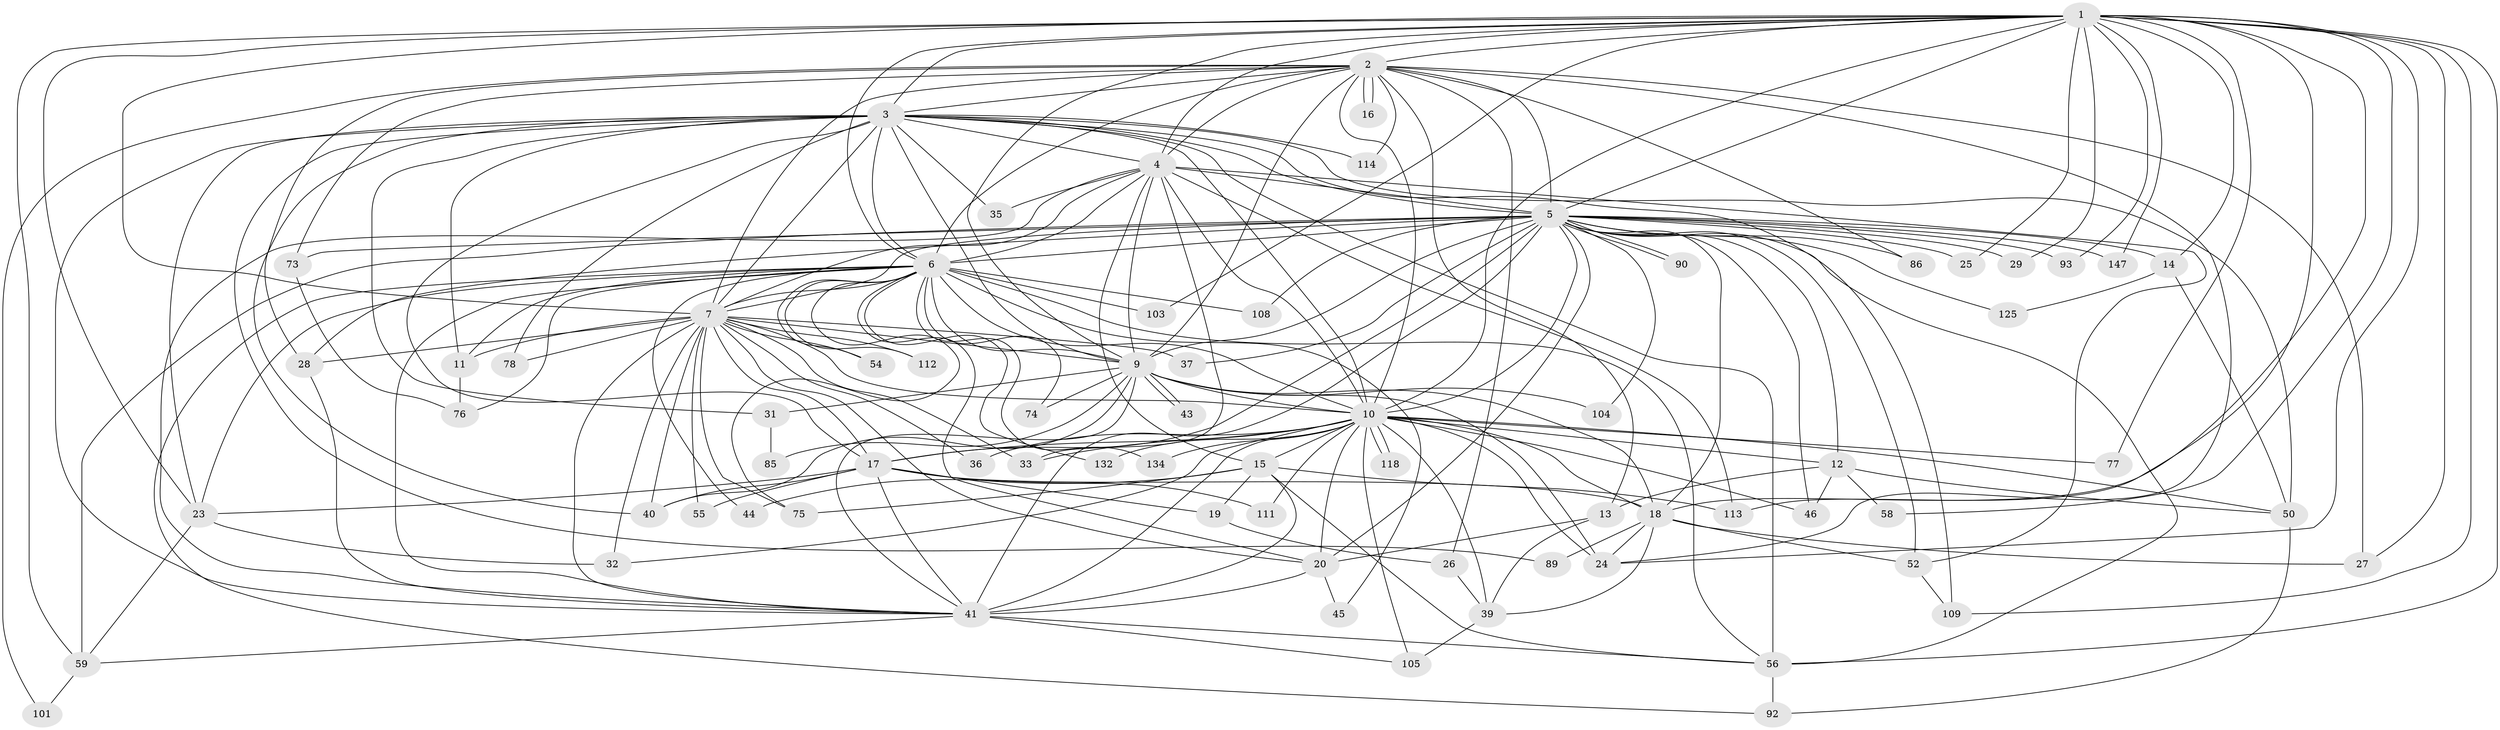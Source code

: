 // original degree distribution, {28: 0.013605442176870748, 21: 0.006802721088435374, 23: 0.013605442176870748, 18: 0.006802721088435374, 32: 0.006802721088435374, 31: 0.006802721088435374, 25: 0.006802721088435374, 19: 0.006802721088435374, 3: 0.23129251700680273, 7: 0.02040816326530612, 4: 0.10204081632653061, 2: 0.5238095238095238, 8: 0.006802721088435374, 6: 0.02040816326530612, 5: 0.02040816326530612, 12: 0.006802721088435374}
// Generated by graph-tools (version 1.1) at 2025/17/03/04/25 18:17:47]
// undirected, 73 vertices, 211 edges
graph export_dot {
graph [start="1"]
  node [color=gray90,style=filled];
  1;
  2;
  3;
  4 [super="+117+62+97+130+144+21"];
  5 [super="+8+83"];
  6;
  7 [super="+91+99"];
  9 [super="+67"];
  10 [super="+30+51"];
  11 [super="+71"];
  12 [super="+42"];
  13;
  14;
  15 [super="+22"];
  16;
  17 [super="+38+34+48"];
  18 [super="+66+95+49"];
  19;
  20 [super="+53+47"];
  23 [super="+116"];
  24 [super="+131+81"];
  25;
  26;
  27 [super="+106"];
  28 [super="+79+96"];
  29;
  31;
  32 [super="+110"];
  33 [super="+121"];
  35;
  36;
  37;
  39 [super="+87+68"];
  40;
  41 [super="+63+70+119+129+64+102"];
  43;
  44;
  45;
  46;
  50 [super="+122"];
  52;
  54;
  55;
  56 [super="+57+126+69"];
  58;
  59 [super="+61+65"];
  73;
  74;
  75;
  76 [super="+127"];
  77;
  78;
  85;
  86;
  89;
  90;
  92;
  93;
  101;
  103;
  104;
  105 [super="+141"];
  108 [super="+128"];
  109 [super="+142"];
  111;
  112;
  113;
  114;
  118;
  125;
  132;
  134;
  147;
  1 -- 2;
  1 -- 3;
  1 -- 4;
  1 -- 5 [weight=2];
  1 -- 6;
  1 -- 7 [weight=2];
  1 -- 9;
  1 -- 10;
  1 -- 14;
  1 -- 18 [weight=2];
  1 -- 23;
  1 -- 25;
  1 -- 29;
  1 -- 58;
  1 -- 59;
  1 -- 77;
  1 -- 93;
  1 -- 103;
  1 -- 109;
  1 -- 113;
  1 -- 147;
  1 -- 56 [weight=2];
  1 -- 24;
  1 -- 27;
  2 -- 3;
  2 -- 4;
  2 -- 5 [weight=2];
  2 -- 6;
  2 -- 7;
  2 -- 9 [weight=2];
  2 -- 10;
  2 -- 13;
  2 -- 16;
  2 -- 16;
  2 -- 24;
  2 -- 26;
  2 -- 27;
  2 -- 28;
  2 -- 73;
  2 -- 86;
  2 -- 101;
  2 -- 114;
  3 -- 4;
  3 -- 5 [weight=2];
  3 -- 6;
  3 -- 7 [weight=2];
  3 -- 9;
  3 -- 10;
  3 -- 11;
  3 -- 17;
  3 -- 23;
  3 -- 31;
  3 -- 35;
  3 -- 40;
  3 -- 50;
  3 -- 78;
  3 -- 89;
  3 -- 109;
  3 -- 114;
  3 -- 56;
  3 -- 41;
  4 -- 5 [weight=4];
  4 -- 6 [weight=2];
  4 -- 7;
  4 -- 9;
  4 -- 10 [weight=2];
  4 -- 15;
  4 -- 52;
  4 -- 33;
  4 -- 113;
  4 -- 41;
  4 -- 35;
  5 -- 6 [weight=5];
  5 -- 7 [weight=2];
  5 -- 9 [weight=3];
  5 -- 10 [weight=2];
  5 -- 17;
  5 -- 25;
  5 -- 28 [weight=2];
  5 -- 29;
  5 -- 37;
  5 -- 46;
  5 -- 52;
  5 -- 59 [weight=3];
  5 -- 73;
  5 -- 90;
  5 -- 90;
  5 -- 93;
  5 -- 108;
  5 -- 125;
  5 -- 147;
  5 -- 56;
  5 -- 41 [weight=3];
  5 -- 12;
  5 -- 14;
  5 -- 20;
  5 -- 18;
  5 -- 104;
  5 -- 86;
  6 -- 7;
  6 -- 9;
  6 -- 10;
  6 -- 11;
  6 -- 20;
  6 -- 44;
  6 -- 45;
  6 -- 54;
  6 -- 56;
  6 -- 74;
  6 -- 75;
  6 -- 76;
  6 -- 92;
  6 -- 103;
  6 -- 108 [weight=2];
  6 -- 112;
  6 -- 132;
  6 -- 134;
  6 -- 41;
  6 -- 23;
  7 -- 9;
  7 -- 10;
  7 -- 20;
  7 -- 32;
  7 -- 33;
  7 -- 36;
  7 -- 37;
  7 -- 41;
  7 -- 54;
  7 -- 55;
  7 -- 75;
  7 -- 78;
  7 -- 112;
  7 -- 17;
  7 -- 11;
  7 -- 40;
  7 -- 28;
  9 -- 10 [weight=2];
  9 -- 18;
  9 -- 31;
  9 -- 40;
  9 -- 41 [weight=2];
  9 -- 43;
  9 -- 43;
  9 -- 74;
  9 -- 85;
  9 -- 104;
  9 -- 24;
  10 -- 15;
  10 -- 24 [weight=3];
  10 -- 32;
  10 -- 33;
  10 -- 36;
  10 -- 111;
  10 -- 118;
  10 -- 118;
  10 -- 132;
  10 -- 134;
  10 -- 20;
  10 -- 77;
  10 -- 105;
  10 -- 12;
  10 -- 50;
  10 -- 46;
  10 -- 18;
  10 -- 17;
  10 -- 39;
  10 -- 41 [weight=2];
  11 -- 76;
  12 -- 13;
  12 -- 46;
  12 -- 58;
  12 -- 50;
  13 -- 39;
  13 -- 20;
  14 -- 50;
  14 -- 125;
  15 -- 19 [weight=2];
  15 -- 44;
  15 -- 56;
  15 -- 41;
  15 -- 113;
  15 -- 75;
  17 -- 19;
  17 -- 111;
  17 -- 55;
  17 -- 40;
  17 -- 18;
  17 -- 41;
  17 -- 23;
  18 -- 27;
  18 -- 39;
  18 -- 52;
  18 -- 89;
  18 -- 24;
  19 -- 26;
  20 -- 45;
  20 -- 41;
  23 -- 59;
  23 -- 32;
  26 -- 39;
  28 -- 41;
  31 -- 85;
  39 -- 105;
  41 -- 56;
  41 -- 105;
  41 -- 59;
  50 -- 92;
  52 -- 109;
  56 -- 92;
  59 -- 101;
  73 -- 76;
}
